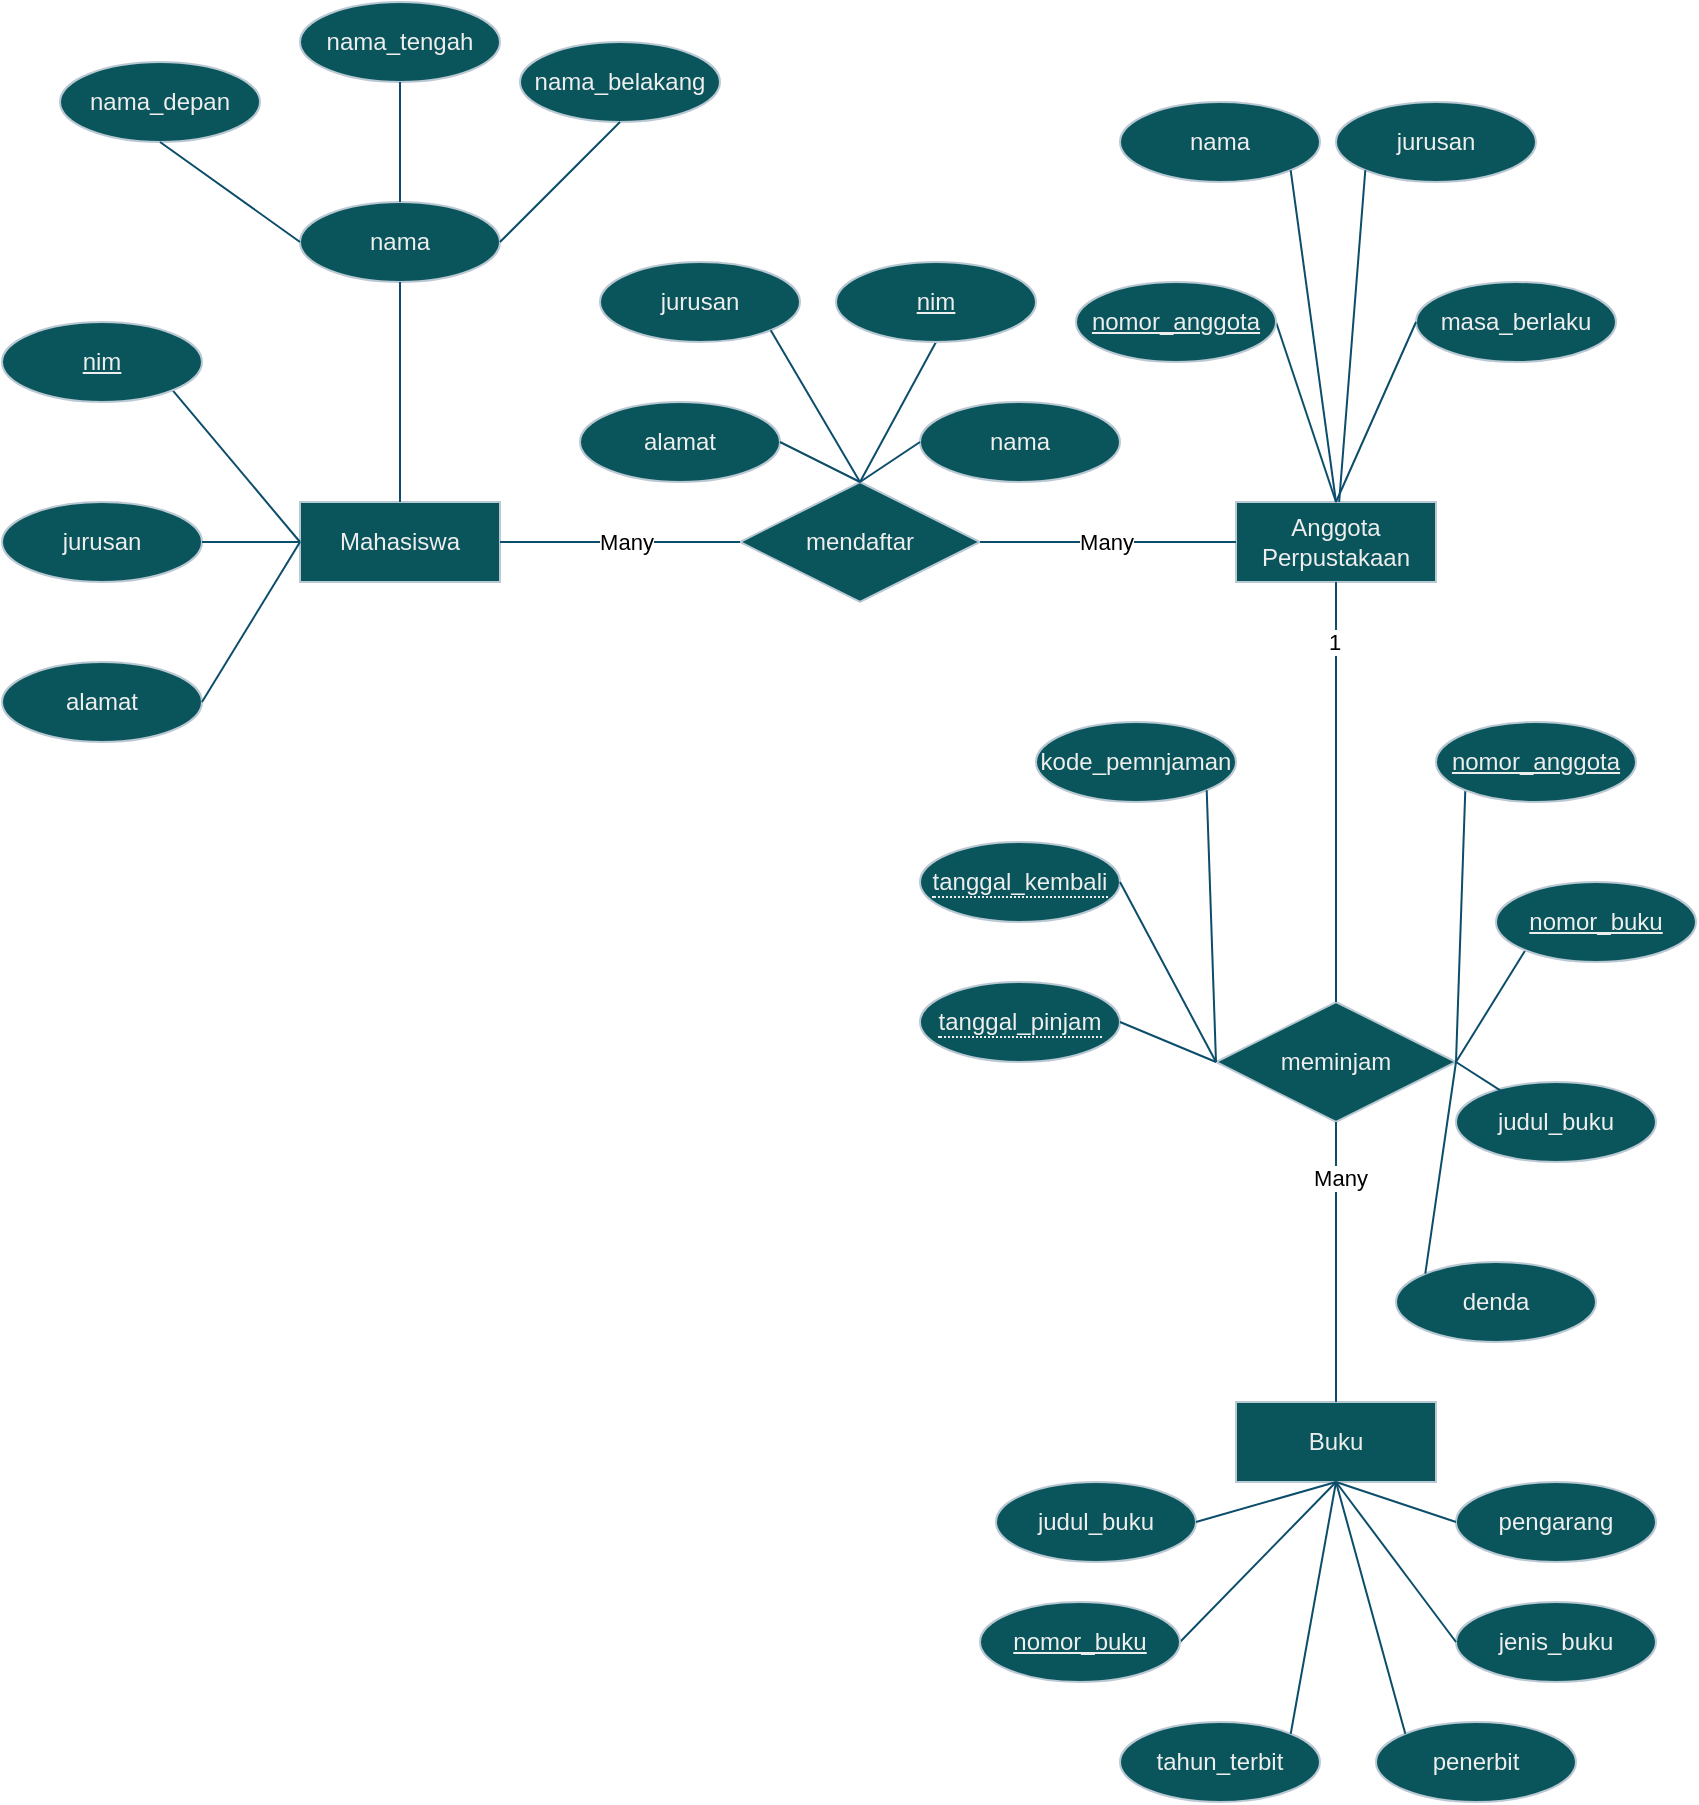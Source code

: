 <mxfile version="24.7.5">
  <diagram id="R2lEEEUBdFMjLlhIrx00" name="Page-1">
    <mxGraphModel dx="1122" dy="696" grid="1" gridSize="10" guides="1" tooltips="1" connect="1" arrows="1" fold="1" page="1" pageScale="1" pageWidth="850" pageHeight="1100" math="0" shadow="0" extFonts="Permanent Marker^https://fonts.googleapis.com/css?family=Permanent+Marker">
      <root>
        <mxCell id="0" />
        <mxCell id="1" parent="0" />
        <mxCell id="BY1yNdouGl1EeOK6XXmi-10" value="nama_depan" style="ellipse;whiteSpace=wrap;html=1;align=center;labelBackgroundColor=none;fillColor=#09555B;strokeColor=#BAC8D3;fontColor=#EEEEEE;" vertex="1" parent="1">
          <mxGeometry x="42" y="190" width="100" height="40" as="geometry" />
        </mxCell>
        <mxCell id="BY1yNdouGl1EeOK6XXmi-11" value="nama_tengah" style="ellipse;whiteSpace=wrap;html=1;align=center;labelBackgroundColor=none;fillColor=#09555B;strokeColor=#BAC8D3;fontColor=#EEEEEE;" vertex="1" parent="1">
          <mxGeometry x="162" y="160" width="100" height="40" as="geometry" />
        </mxCell>
        <mxCell id="BY1yNdouGl1EeOK6XXmi-12" value="nama_belakang" style="ellipse;whiteSpace=wrap;html=1;align=center;labelBackgroundColor=none;fillColor=#09555B;strokeColor=#BAC8D3;fontColor=#EEEEEE;" vertex="1" parent="1">
          <mxGeometry x="272" y="180" width="100" height="40" as="geometry" />
        </mxCell>
        <mxCell id="BY1yNdouGl1EeOK6XXmi-14" value="nama" style="ellipse;whiteSpace=wrap;html=1;align=center;labelBackgroundColor=none;fillColor=#09555B;strokeColor=#BAC8D3;fontColor=#EEEEEE;" vertex="1" parent="1">
          <mxGeometry x="162" y="260" width="100" height="40" as="geometry" />
        </mxCell>
        <mxCell id="BY1yNdouGl1EeOK6XXmi-15" value="Mahasiswa" style="whiteSpace=wrap;html=1;align=center;labelBackgroundColor=none;fillColor=#09555B;strokeColor=#BAC8D3;fontColor=#EEEEEE;" vertex="1" parent="1">
          <mxGeometry x="162" y="410" width="100" height="40" as="geometry" />
        </mxCell>
        <mxCell id="BY1yNdouGl1EeOK6XXmi-17" value="jurusan" style="ellipse;whiteSpace=wrap;html=1;align=center;labelBackgroundColor=none;fillColor=#09555B;strokeColor=#BAC8D3;fontColor=#EEEEEE;" vertex="1" parent="1">
          <mxGeometry x="13" y="410" width="100" height="40" as="geometry" />
        </mxCell>
        <mxCell id="BY1yNdouGl1EeOK6XXmi-18" value="alamat" style="ellipse;whiteSpace=wrap;html=1;align=center;labelBackgroundColor=none;fillColor=#09555B;strokeColor=#BAC8D3;fontColor=#EEEEEE;" vertex="1" parent="1">
          <mxGeometry x="13" y="490" width="100" height="40" as="geometry" />
        </mxCell>
        <mxCell id="BY1yNdouGl1EeOK6XXmi-19" value="" style="endArrow=none;html=1;rounded=0;exitX=0.5;exitY=0;exitDx=0;exitDy=0;entryX=0.5;entryY=1;entryDx=0;entryDy=0;labelBackgroundColor=none;strokeColor=#0B4D6A;fontColor=default;" edge="1" parent="1" source="BY1yNdouGl1EeOK6XXmi-15" target="BY1yNdouGl1EeOK6XXmi-14">
          <mxGeometry relative="1" as="geometry">
            <mxPoint x="262" y="460" as="sourcePoint" />
            <mxPoint x="422" y="460" as="targetPoint" />
          </mxGeometry>
        </mxCell>
        <mxCell id="BY1yNdouGl1EeOK6XXmi-20" value="" style="endArrow=none;html=1;rounded=0;exitX=0.5;exitY=0;exitDx=0;exitDy=0;entryX=0.5;entryY=1;entryDx=0;entryDy=0;labelBackgroundColor=none;strokeColor=#0B4D6A;fontColor=default;" edge="1" parent="1" source="BY1yNdouGl1EeOK6XXmi-14" target="BY1yNdouGl1EeOK6XXmi-11">
          <mxGeometry relative="1" as="geometry">
            <mxPoint x="262" y="460" as="sourcePoint" />
            <mxPoint x="422" y="460" as="targetPoint" />
          </mxGeometry>
        </mxCell>
        <mxCell id="BY1yNdouGl1EeOK6XXmi-21" value="" style="endArrow=none;html=1;rounded=0;exitX=1;exitY=0.5;exitDx=0;exitDy=0;entryX=0.5;entryY=1;entryDx=0;entryDy=0;labelBackgroundColor=none;strokeColor=#0B4D6A;fontColor=default;" edge="1" parent="1" source="BY1yNdouGl1EeOK6XXmi-14" target="BY1yNdouGl1EeOK6XXmi-12">
          <mxGeometry relative="1" as="geometry">
            <mxPoint x="262" y="460" as="sourcePoint" />
            <mxPoint x="382" y="240" as="targetPoint" />
          </mxGeometry>
        </mxCell>
        <mxCell id="BY1yNdouGl1EeOK6XXmi-23" value="" style="endArrow=none;html=1;rounded=0;exitX=0;exitY=0.5;exitDx=0;exitDy=0;entryX=0.5;entryY=1;entryDx=0;entryDy=0;labelBackgroundColor=none;strokeColor=#0B4D6A;fontColor=default;" edge="1" parent="1" source="BY1yNdouGl1EeOK6XXmi-14" target="BY1yNdouGl1EeOK6XXmi-10">
          <mxGeometry relative="1" as="geometry">
            <mxPoint x="262" y="460" as="sourcePoint" />
            <mxPoint x="422" y="460" as="targetPoint" />
          </mxGeometry>
        </mxCell>
        <mxCell id="BY1yNdouGl1EeOK6XXmi-24" value="" style="endArrow=none;html=1;rounded=0;exitX=0;exitY=0.5;exitDx=0;exitDy=0;entryX=1;entryY=1;entryDx=0;entryDy=0;labelBackgroundColor=none;strokeColor=#0B4D6A;fontColor=default;" edge="1" parent="1" source="BY1yNdouGl1EeOK6XXmi-15" target="BY1yNdouGl1EeOK6XXmi-88">
          <mxGeometry relative="1" as="geometry">
            <mxPoint x="262" y="460" as="sourcePoint" />
            <mxPoint x="113" y="350" as="targetPoint" />
          </mxGeometry>
        </mxCell>
        <mxCell id="BY1yNdouGl1EeOK6XXmi-25" value="" style="endArrow=none;html=1;rounded=0;exitX=1;exitY=0.5;exitDx=0;exitDy=0;entryX=0;entryY=0.5;entryDx=0;entryDy=0;labelBackgroundColor=none;strokeColor=#0B4D6A;fontColor=default;" edge="1" parent="1" source="BY1yNdouGl1EeOK6XXmi-17" target="BY1yNdouGl1EeOK6XXmi-15">
          <mxGeometry relative="1" as="geometry">
            <mxPoint x="262" y="500" as="sourcePoint" />
            <mxPoint x="182" y="500" as="targetPoint" />
          </mxGeometry>
        </mxCell>
        <mxCell id="BY1yNdouGl1EeOK6XXmi-26" value="" style="endArrow=none;html=1;rounded=0;exitX=1;exitY=0.5;exitDx=0;exitDy=0;entryX=0;entryY=0.5;entryDx=0;entryDy=0;labelBackgroundColor=none;strokeColor=#0B4D6A;fontColor=default;" edge="1" parent="1" source="BY1yNdouGl1EeOK6XXmi-18" target="BY1yNdouGl1EeOK6XXmi-15">
          <mxGeometry relative="1" as="geometry">
            <mxPoint x="262" y="460" as="sourcePoint" />
            <mxPoint x="422" y="460" as="targetPoint" />
          </mxGeometry>
        </mxCell>
        <mxCell id="BY1yNdouGl1EeOK6XXmi-27" value="mendaftar" style="shape=rhombus;perimeter=rhombusPerimeter;whiteSpace=wrap;html=1;align=center;labelBackgroundColor=none;fillColor=#09555B;strokeColor=#BAC8D3;fontColor=#EEEEEE;" vertex="1" parent="1">
          <mxGeometry x="382" y="400" width="120" height="60" as="geometry" />
        </mxCell>
        <mxCell id="BY1yNdouGl1EeOK6XXmi-28" value="" style="endArrow=none;html=1;rounded=0;exitX=1;exitY=0.5;exitDx=0;exitDy=0;entryX=0;entryY=0.5;entryDx=0;entryDy=0;labelBackgroundColor=none;strokeColor=#0B4D6A;fontColor=default;" edge="1" parent="1" source="BY1yNdouGl1EeOK6XXmi-15" target="BY1yNdouGl1EeOK6XXmi-27">
          <mxGeometry relative="1" as="geometry">
            <mxPoint x="262" y="460" as="sourcePoint" />
            <mxPoint x="422" y="460" as="targetPoint" />
          </mxGeometry>
        </mxCell>
        <mxCell id="BY1yNdouGl1EeOK6XXmi-95" value="&lt;font color=&quot;#000000&quot;&gt;Many&lt;/font&gt;" style="edgeLabel;html=1;align=center;verticalAlign=middle;resizable=0;points=[];strokeColor=#BAC8D3;fontFamily=Helvetica;fontSize=11;fontColor=#EEEEEE;labelBackgroundColor=default;fillColor=#09555B;gradientColor=none;" vertex="1" connectable="0" parent="BY1yNdouGl1EeOK6XXmi-28">
          <mxGeometry x="0.051" relative="1" as="geometry">
            <mxPoint as="offset" />
          </mxGeometry>
        </mxCell>
        <mxCell id="BY1yNdouGl1EeOK6XXmi-29" value="alamat" style="ellipse;whiteSpace=wrap;html=1;align=center;labelBackgroundColor=none;fillColor=#09555B;strokeColor=#BAC8D3;fontColor=#EEEEEE;" vertex="1" parent="1">
          <mxGeometry x="302" y="360" width="100" height="40" as="geometry" />
        </mxCell>
        <mxCell id="BY1yNdouGl1EeOK6XXmi-30" value="jurusan" style="ellipse;whiteSpace=wrap;html=1;align=center;labelBackgroundColor=none;fillColor=#09555B;strokeColor=#BAC8D3;fontColor=#EEEEEE;" vertex="1" parent="1">
          <mxGeometry x="312" y="290" width="100" height="40" as="geometry" />
        </mxCell>
        <mxCell id="BY1yNdouGl1EeOK6XXmi-32" value="nama" style="ellipse;whiteSpace=wrap;html=1;align=center;labelBackgroundColor=none;fillColor=#09555B;strokeColor=#BAC8D3;fontColor=#EEEEEE;" vertex="1" parent="1">
          <mxGeometry x="472" y="360" width="100" height="40" as="geometry" />
        </mxCell>
        <mxCell id="BY1yNdouGl1EeOK6XXmi-34" value="Anggota&lt;div&gt;Perpustakaan&lt;/div&gt;" style="whiteSpace=wrap;html=1;align=center;labelBackgroundColor=none;fillColor=#09555B;strokeColor=#BAC8D3;fontColor=#EEEEEE;" vertex="1" parent="1">
          <mxGeometry x="630" y="410" width="100" height="40" as="geometry" />
        </mxCell>
        <mxCell id="BY1yNdouGl1EeOK6XXmi-36" value="" style="endArrow=none;html=1;rounded=0;exitX=0.5;exitY=0;exitDx=0;exitDy=0;labelBackgroundColor=none;strokeColor=#0B4D6A;fontColor=default;entryX=0.5;entryY=1;entryDx=0;entryDy=0;" edge="1" parent="1" source="BY1yNdouGl1EeOK6XXmi-27" target="BY1yNdouGl1EeOK6XXmi-87">
          <mxGeometry relative="1" as="geometry">
            <mxPoint x="362" y="440" as="sourcePoint" />
            <mxPoint x="470" y="320" as="targetPoint" />
          </mxGeometry>
        </mxCell>
        <mxCell id="BY1yNdouGl1EeOK6XXmi-37" value="" style="endArrow=none;html=1;rounded=0;exitX=0.5;exitY=0;exitDx=0;exitDy=0;entryX=1;entryY=1;entryDx=0;entryDy=0;labelBackgroundColor=none;strokeColor=#0B4D6A;fontColor=default;" edge="1" parent="1" source="BY1yNdouGl1EeOK6XXmi-27" target="BY1yNdouGl1EeOK6XXmi-30">
          <mxGeometry relative="1" as="geometry">
            <mxPoint x="362" y="440" as="sourcePoint" />
            <mxPoint x="522" y="440" as="targetPoint" />
          </mxGeometry>
        </mxCell>
        <mxCell id="BY1yNdouGl1EeOK6XXmi-38" value="" style="endArrow=none;html=1;rounded=0;exitX=0.5;exitY=0;exitDx=0;exitDy=0;entryX=0;entryY=0.5;entryDx=0;entryDy=0;labelBackgroundColor=none;strokeColor=#0B4D6A;fontColor=default;" edge="1" parent="1" source="BY1yNdouGl1EeOK6XXmi-27" target="BY1yNdouGl1EeOK6XXmi-32">
          <mxGeometry relative="1" as="geometry">
            <mxPoint x="362" y="440" as="sourcePoint" />
            <mxPoint x="522" y="440" as="targetPoint" />
          </mxGeometry>
        </mxCell>
        <mxCell id="BY1yNdouGl1EeOK6XXmi-40" value="" style="endArrow=none;html=1;rounded=0;exitX=1;exitY=0.5;exitDx=0;exitDy=0;entryX=0.5;entryY=0;entryDx=0;entryDy=0;labelBackgroundColor=none;strokeColor=#0B4D6A;fontColor=default;" edge="1" parent="1" source="BY1yNdouGl1EeOK6XXmi-29" target="BY1yNdouGl1EeOK6XXmi-27">
          <mxGeometry relative="1" as="geometry">
            <mxPoint x="362" y="440" as="sourcePoint" />
            <mxPoint x="522" y="440" as="targetPoint" />
          </mxGeometry>
        </mxCell>
        <mxCell id="BY1yNdouGl1EeOK6XXmi-41" value="nama" style="ellipse;whiteSpace=wrap;html=1;align=center;labelBackgroundColor=none;fillColor=#09555B;strokeColor=#BAC8D3;fontColor=#EEEEEE;" vertex="1" parent="1">
          <mxGeometry x="572" y="210" width="100" height="40" as="geometry" />
        </mxCell>
        <mxCell id="BY1yNdouGl1EeOK6XXmi-42" value="jurusan" style="ellipse;whiteSpace=wrap;html=1;align=center;labelBackgroundColor=none;fillColor=#09555B;strokeColor=#BAC8D3;fontColor=#EEEEEE;" vertex="1" parent="1">
          <mxGeometry x="680" y="210" width="100" height="40" as="geometry" />
        </mxCell>
        <mxCell id="BY1yNdouGl1EeOK6XXmi-43" value="masa_berlaku" style="ellipse;whiteSpace=wrap;html=1;align=center;labelBackgroundColor=none;fillColor=#09555B;strokeColor=#BAC8D3;fontColor=#EEEEEE;" vertex="1" parent="1">
          <mxGeometry x="720" y="300" width="100" height="40" as="geometry" />
        </mxCell>
        <mxCell id="BY1yNdouGl1EeOK6XXmi-45" value="" style="endArrow=none;html=1;rounded=0;exitX=0.5;exitY=0;exitDx=0;exitDy=0;entryX=1;entryY=0.5;entryDx=0;entryDy=0;labelBackgroundColor=none;strokeColor=#0B4D6A;fontColor=default;" edge="1" parent="1" source="BY1yNdouGl1EeOK6XXmi-34" target="BY1yNdouGl1EeOK6XXmi-84">
          <mxGeometry relative="1" as="geometry">
            <mxPoint x="370" y="440" as="sourcePoint" />
            <mxPoint x="650" y="320" as="targetPoint" />
          </mxGeometry>
        </mxCell>
        <mxCell id="BY1yNdouGl1EeOK6XXmi-46" value="" style="endArrow=none;html=1;rounded=0;exitX=0.5;exitY=0;exitDx=0;exitDy=0;entryX=0;entryY=0.5;entryDx=0;entryDy=0;labelBackgroundColor=none;strokeColor=#0B4D6A;fontColor=default;" edge="1" parent="1" source="BY1yNdouGl1EeOK6XXmi-34" target="BY1yNdouGl1EeOK6XXmi-43">
          <mxGeometry relative="1" as="geometry">
            <mxPoint x="720" y="420" as="sourcePoint" />
            <mxPoint x="690" y="370" as="targetPoint" />
          </mxGeometry>
        </mxCell>
        <mxCell id="BY1yNdouGl1EeOK6XXmi-47" value="" style="endArrow=none;html=1;rounded=0;entryX=0;entryY=1;entryDx=0;entryDy=0;labelBackgroundColor=none;strokeColor=#0B4D6A;fontColor=default;" edge="1" parent="1" source="BY1yNdouGl1EeOK6XXmi-34" target="BY1yNdouGl1EeOK6XXmi-42">
          <mxGeometry relative="1" as="geometry">
            <mxPoint x="370" y="440" as="sourcePoint" />
            <mxPoint x="530" y="440" as="targetPoint" />
          </mxGeometry>
        </mxCell>
        <mxCell id="BY1yNdouGl1EeOK6XXmi-48" value="" style="endArrow=none;html=1;rounded=0;exitX=1;exitY=1;exitDx=0;exitDy=0;entryX=0.5;entryY=0;entryDx=0;entryDy=0;labelBackgroundColor=none;strokeColor=#0B4D6A;fontColor=default;" edge="1" parent="1" source="BY1yNdouGl1EeOK6XXmi-41" target="BY1yNdouGl1EeOK6XXmi-34">
          <mxGeometry relative="1" as="geometry">
            <mxPoint x="370" y="440" as="sourcePoint" />
            <mxPoint x="530" y="440" as="targetPoint" />
          </mxGeometry>
        </mxCell>
        <mxCell id="BY1yNdouGl1EeOK6XXmi-50" value="" style="endArrow=none;html=1;rounded=0;exitX=1;exitY=0.5;exitDx=0;exitDy=0;entryX=0;entryY=0.5;entryDx=0;entryDy=0;labelBackgroundColor=none;strokeColor=#0B4D6A;fontColor=default;" edge="1" parent="1" source="BY1yNdouGl1EeOK6XXmi-27" target="BY1yNdouGl1EeOK6XXmi-34">
          <mxGeometry relative="1" as="geometry">
            <mxPoint x="370" y="580" as="sourcePoint" />
            <mxPoint x="530" y="580" as="targetPoint" />
          </mxGeometry>
        </mxCell>
        <mxCell id="BY1yNdouGl1EeOK6XXmi-96" value="&lt;font color=&quot;#000000&quot;&gt;Many&lt;/font&gt;" style="edgeLabel;html=1;align=center;verticalAlign=middle;resizable=0;points=[];strokeColor=#BAC8D3;fontFamily=Helvetica;fontSize=11;fontColor=#EEEEEE;labelBackgroundColor=default;fillColor=#09555B;gradientColor=none;" vertex="1" connectable="0" parent="BY1yNdouGl1EeOK6XXmi-50">
          <mxGeometry x="-0.015" relative="1" as="geometry">
            <mxPoint as="offset" />
          </mxGeometry>
        </mxCell>
        <mxCell id="BY1yNdouGl1EeOK6XXmi-51" value="meminjam" style="shape=rhombus;perimeter=rhombusPerimeter;whiteSpace=wrap;html=1;align=center;labelBackgroundColor=none;fillColor=#09555B;strokeColor=#BAC8D3;fontColor=#EEEEEE;" vertex="1" parent="1">
          <mxGeometry x="620" y="660" width="120" height="60" as="geometry" />
        </mxCell>
        <mxCell id="BY1yNdouGl1EeOK6XXmi-52" value="" style="endArrow=none;html=1;rounded=0;exitX=0.5;exitY=1;exitDx=0;exitDy=0;labelBackgroundColor=none;strokeColor=#0B4D6A;fontColor=default;" edge="1" parent="1" source="BY1yNdouGl1EeOK6XXmi-34" target="BY1yNdouGl1EeOK6XXmi-51">
          <mxGeometry relative="1" as="geometry">
            <mxPoint x="370" y="720" as="sourcePoint" />
            <mxPoint x="530" y="720" as="targetPoint" />
          </mxGeometry>
        </mxCell>
        <mxCell id="BY1yNdouGl1EeOK6XXmi-94" value="&lt;font color=&quot;#000000&quot;&gt;1&lt;/font&gt;" style="edgeLabel;html=1;align=center;verticalAlign=middle;resizable=0;points=[];strokeColor=#BAC8D3;fontFamily=Helvetica;fontSize=11;fontColor=#EEEEEE;labelBackgroundColor=default;fillColor=#09555B;gradientColor=none;" vertex="1" connectable="0" parent="BY1yNdouGl1EeOK6XXmi-52">
          <mxGeometry x="-0.721" y="2" relative="1" as="geometry">
            <mxPoint x="-3" as="offset" />
          </mxGeometry>
        </mxCell>
        <mxCell id="BY1yNdouGl1EeOK6XXmi-53" value="Buku" style="whiteSpace=wrap;html=1;align=center;labelBackgroundColor=none;fillColor=#09555B;strokeColor=#BAC8D3;fontColor=#EEEEEE;" vertex="1" parent="1">
          <mxGeometry x="630" y="860" width="100" height="40" as="geometry" />
        </mxCell>
        <mxCell id="BY1yNdouGl1EeOK6XXmi-54" value="" style="endArrow=none;html=1;rounded=0;entryX=0.5;entryY=1;entryDx=0;entryDy=0;exitX=0.5;exitY=0;exitDx=0;exitDy=0;labelBackgroundColor=none;strokeColor=#0B4D6A;fontColor=default;" edge="1" parent="1" source="BY1yNdouGl1EeOK6XXmi-53" target="BY1yNdouGl1EeOK6XXmi-51">
          <mxGeometry relative="1" as="geometry">
            <mxPoint x="370" y="720" as="sourcePoint" />
            <mxPoint x="530" y="720" as="targetPoint" />
          </mxGeometry>
        </mxCell>
        <mxCell id="BY1yNdouGl1EeOK6XXmi-92" value="Many" style="edgeLabel;html=1;align=center;verticalAlign=middle;resizable=0;points=[];strokeColor=#BAC8D3;fontFamily=Helvetica;fontSize=11;fontColor=#000000;labelBackgroundColor=#FFFFFF;fillColor=#09555B;gradientColor=none;textShadow=0;" vertex="1" connectable="0" parent="BY1yNdouGl1EeOK6XXmi-54">
          <mxGeometry x="0.607" y="-2" relative="1" as="geometry">
            <mxPoint as="offset" />
          </mxGeometry>
        </mxCell>
        <mxCell id="BY1yNdouGl1EeOK6XXmi-55" value="kode_pemnjaman" style="ellipse;whiteSpace=wrap;html=1;align=center;labelBackgroundColor=none;fillColor=#09555B;strokeColor=#BAC8D3;fontColor=#EEEEEE;" vertex="1" parent="1">
          <mxGeometry x="530" y="520" width="100" height="40" as="geometry" />
        </mxCell>
        <mxCell id="BY1yNdouGl1EeOK6XXmi-56" value="&lt;span style=&quot;border-bottom: 1px dotted&quot;&gt;tanggal_kembali&lt;/span&gt;" style="ellipse;whiteSpace=wrap;html=1;align=center;labelBackgroundColor=none;fillColor=#09555B;strokeColor=#BAC8D3;fontColor=#EEEEEE;" vertex="1" parent="1">
          <mxGeometry x="472" y="580" width="100" height="40" as="geometry" />
        </mxCell>
        <mxCell id="BY1yNdouGl1EeOK6XXmi-57" value="&lt;span style=&quot;border-bottom: 1px dotted&quot;&gt;tanggal_pinjam&lt;/span&gt;" style="ellipse;whiteSpace=wrap;html=1;align=center;labelBackgroundColor=none;fillColor=#09555B;strokeColor=#BAC8D3;fontColor=#EEEEEE;" vertex="1" parent="1">
          <mxGeometry x="472" y="650" width="100" height="40" as="geometry" />
        </mxCell>
        <mxCell id="BY1yNdouGl1EeOK6XXmi-58" value="" style="endArrow=none;html=1;rounded=0;exitX=0;exitY=0.5;exitDx=0;exitDy=0;entryX=1;entryY=1;entryDx=0;entryDy=0;labelBackgroundColor=none;strokeColor=#0B4D6A;fontColor=default;" edge="1" parent="1" source="BY1yNdouGl1EeOK6XXmi-51" target="BY1yNdouGl1EeOK6XXmi-55">
          <mxGeometry relative="1" as="geometry">
            <mxPoint x="370" y="580" as="sourcePoint" />
            <mxPoint x="530" y="580" as="targetPoint" />
          </mxGeometry>
        </mxCell>
        <mxCell id="BY1yNdouGl1EeOK6XXmi-59" value="" style="endArrow=none;html=1;rounded=0;exitX=0;exitY=0.5;exitDx=0;exitDy=0;entryX=1;entryY=0.5;entryDx=0;entryDy=0;labelBackgroundColor=none;strokeColor=#0B4D6A;fontColor=default;" edge="1" parent="1" source="BY1yNdouGl1EeOK6XXmi-51" target="BY1yNdouGl1EeOK6XXmi-56">
          <mxGeometry relative="1" as="geometry">
            <mxPoint x="370" y="580" as="sourcePoint" />
            <mxPoint x="530" y="580" as="targetPoint" />
          </mxGeometry>
        </mxCell>
        <mxCell id="BY1yNdouGl1EeOK6XXmi-60" value="" style="endArrow=none;html=1;rounded=0;exitX=0;exitY=0.5;exitDx=0;exitDy=0;entryX=1;entryY=0.5;entryDx=0;entryDy=0;labelBackgroundColor=none;strokeColor=#0B4D6A;fontColor=default;" edge="1" parent="1" source="BY1yNdouGl1EeOK6XXmi-51" target="BY1yNdouGl1EeOK6XXmi-57">
          <mxGeometry relative="1" as="geometry">
            <mxPoint x="370" y="580" as="sourcePoint" />
            <mxPoint x="530" y="580" as="targetPoint" />
          </mxGeometry>
        </mxCell>
        <mxCell id="BY1yNdouGl1EeOK6XXmi-63" value="judul_buku" style="ellipse;whiteSpace=wrap;html=1;align=center;labelBackgroundColor=none;fillColor=#09555B;strokeColor=#BAC8D3;fontColor=#EEEEEE;" vertex="1" parent="1">
          <mxGeometry x="740" y="700" width="100" height="40" as="geometry" />
        </mxCell>
        <mxCell id="BY1yNdouGl1EeOK6XXmi-64" value="denda" style="ellipse;whiteSpace=wrap;html=1;align=center;labelBackgroundColor=none;fillColor=#09555B;strokeColor=#BAC8D3;fontColor=#EEEEEE;" vertex="1" parent="1">
          <mxGeometry x="710" y="790" width="100" height="40" as="geometry" />
        </mxCell>
        <mxCell id="BY1yNdouGl1EeOK6XXmi-65" value="" style="endArrow=none;html=1;rounded=0;exitX=0;exitY=1;exitDx=0;exitDy=0;entryX=1;entryY=0.5;entryDx=0;entryDy=0;labelBackgroundColor=none;strokeColor=#0B4D6A;fontColor=default;" edge="1" parent="1" source="BY1yNdouGl1EeOK6XXmi-81" target="BY1yNdouGl1EeOK6XXmi-51">
          <mxGeometry relative="1" as="geometry">
            <mxPoint x="724.854" y="554.226" as="sourcePoint" />
            <mxPoint x="530" y="720" as="targetPoint" />
          </mxGeometry>
        </mxCell>
        <mxCell id="BY1yNdouGl1EeOK6XXmi-66" value="" style="endArrow=none;html=1;rounded=0;entryX=1;entryY=0.5;entryDx=0;entryDy=0;labelBackgroundColor=none;strokeColor=#0B4D6A;fontColor=default;exitX=0;exitY=1;exitDx=0;exitDy=0;" edge="1" parent="1" source="BY1yNdouGl1EeOK6XXmi-83" target="BY1yNdouGl1EeOK6XXmi-51">
          <mxGeometry relative="1" as="geometry">
            <mxPoint x="780" y="660" as="sourcePoint" />
            <mxPoint x="530" y="720" as="targetPoint" />
          </mxGeometry>
        </mxCell>
        <mxCell id="BY1yNdouGl1EeOK6XXmi-67" value="" style="endArrow=none;html=1;rounded=0;exitX=0.241;exitY=0.136;exitDx=0;exitDy=0;exitPerimeter=0;entryX=1;entryY=0.5;entryDx=0;entryDy=0;labelBackgroundColor=none;strokeColor=#0B4D6A;fontColor=default;" edge="1" parent="1" source="BY1yNdouGl1EeOK6XXmi-63" target="BY1yNdouGl1EeOK6XXmi-51">
          <mxGeometry relative="1" as="geometry">
            <mxPoint x="370" y="720" as="sourcePoint" />
            <mxPoint x="530" y="720" as="targetPoint" />
          </mxGeometry>
        </mxCell>
        <mxCell id="BY1yNdouGl1EeOK6XXmi-68" value="" style="endArrow=none;html=1;rounded=0;entryX=0;entryY=0;entryDx=0;entryDy=0;exitX=1;exitY=0.5;exitDx=0;exitDy=0;labelBackgroundColor=none;strokeColor=#0B4D6A;fontColor=default;" edge="1" parent="1" source="BY1yNdouGl1EeOK6XXmi-51" target="BY1yNdouGl1EeOK6XXmi-64">
          <mxGeometry relative="1" as="geometry">
            <mxPoint x="370" y="720" as="sourcePoint" />
            <mxPoint x="530" y="720" as="targetPoint" />
          </mxGeometry>
        </mxCell>
        <mxCell id="BY1yNdouGl1EeOK6XXmi-69" value="judul_buku" style="ellipse;whiteSpace=wrap;html=1;align=center;labelBackgroundColor=none;fillColor=#09555B;strokeColor=#BAC8D3;fontColor=#EEEEEE;" vertex="1" parent="1">
          <mxGeometry x="510" y="900" width="100" height="40" as="geometry" />
        </mxCell>
        <mxCell id="BY1yNdouGl1EeOK6XXmi-71" value="tahun_terbit" style="ellipse;whiteSpace=wrap;html=1;align=center;labelBackgroundColor=none;fillColor=#09555B;strokeColor=#BAC8D3;fontColor=#EEEEEE;" vertex="1" parent="1">
          <mxGeometry x="572" y="1020" width="100" height="40" as="geometry" />
        </mxCell>
        <mxCell id="BY1yNdouGl1EeOK6XXmi-72" value="pengarang" style="ellipse;whiteSpace=wrap;html=1;align=center;labelBackgroundColor=none;fillColor=#09555B;strokeColor=#BAC8D3;fontColor=#EEEEEE;" vertex="1" parent="1">
          <mxGeometry x="740" y="900" width="100" height="40" as="geometry" />
        </mxCell>
        <mxCell id="BY1yNdouGl1EeOK6XXmi-73" value="jenis_buku" style="ellipse;whiteSpace=wrap;html=1;align=center;labelBackgroundColor=none;fillColor=#09555B;strokeColor=#BAC8D3;fontColor=#EEEEEE;" vertex="1" parent="1">
          <mxGeometry x="740" y="960" width="100" height="40" as="geometry" />
        </mxCell>
        <mxCell id="BY1yNdouGl1EeOK6XXmi-74" value="penerbit" style="ellipse;whiteSpace=wrap;html=1;align=center;labelBackgroundColor=none;fillColor=#09555B;strokeColor=#BAC8D3;fontColor=#EEEEEE;" vertex="1" parent="1">
          <mxGeometry x="700" y="1020" width="100" height="40" as="geometry" />
        </mxCell>
        <mxCell id="BY1yNdouGl1EeOK6XXmi-75" value="" style="endArrow=none;html=1;rounded=0;entryX=0.5;entryY=1;entryDx=0;entryDy=0;exitX=1;exitY=0.5;exitDx=0;exitDy=0;labelBackgroundColor=none;strokeColor=#0B4D6A;fontColor=default;" edge="1" parent="1" source="BY1yNdouGl1EeOK6XXmi-69" target="BY1yNdouGl1EeOK6XXmi-53">
          <mxGeometry relative="1" as="geometry">
            <mxPoint x="370" y="870" as="sourcePoint" />
            <mxPoint x="530" y="870" as="targetPoint" />
          </mxGeometry>
        </mxCell>
        <mxCell id="BY1yNdouGl1EeOK6XXmi-76" value="" style="endArrow=none;html=1;rounded=0;entryX=0.5;entryY=1;entryDx=0;entryDy=0;exitX=1;exitY=0.5;exitDx=0;exitDy=0;labelBackgroundColor=none;strokeColor=#0B4D6A;fontColor=default;" edge="1" parent="1" source="BY1yNdouGl1EeOK6XXmi-89" target="BY1yNdouGl1EeOK6XXmi-53">
          <mxGeometry relative="1" as="geometry">
            <mxPoint x="620.0" y="980" as="sourcePoint" />
            <mxPoint x="530" y="870" as="targetPoint" />
          </mxGeometry>
        </mxCell>
        <mxCell id="BY1yNdouGl1EeOK6XXmi-77" value="" style="endArrow=none;html=1;rounded=0;entryX=0.5;entryY=1;entryDx=0;entryDy=0;exitX=1;exitY=0;exitDx=0;exitDy=0;labelBackgroundColor=none;strokeColor=#0B4D6A;fontColor=default;" edge="1" parent="1" source="BY1yNdouGl1EeOK6XXmi-71" target="BY1yNdouGl1EeOK6XXmi-53">
          <mxGeometry relative="1" as="geometry">
            <mxPoint x="370" y="870" as="sourcePoint" />
            <mxPoint x="530" y="870" as="targetPoint" />
          </mxGeometry>
        </mxCell>
        <mxCell id="BY1yNdouGl1EeOK6XXmi-78" value="" style="endArrow=none;html=1;rounded=0;entryX=0.5;entryY=1;entryDx=0;entryDy=0;exitX=0;exitY=0;exitDx=0;exitDy=0;labelBackgroundColor=none;strokeColor=#0B4D6A;fontColor=default;" edge="1" parent="1" source="BY1yNdouGl1EeOK6XXmi-74" target="BY1yNdouGl1EeOK6XXmi-53">
          <mxGeometry relative="1" as="geometry">
            <mxPoint x="720" y="990" as="sourcePoint" />
            <mxPoint x="530" y="870" as="targetPoint" />
          </mxGeometry>
        </mxCell>
        <mxCell id="BY1yNdouGl1EeOK6XXmi-79" value="" style="endArrow=none;html=1;rounded=0;entryX=0.5;entryY=1;entryDx=0;entryDy=0;exitX=0;exitY=0.5;exitDx=0;exitDy=0;labelBackgroundColor=none;strokeColor=#0B4D6A;fontColor=default;" edge="1" parent="1" source="BY1yNdouGl1EeOK6XXmi-73" target="BY1yNdouGl1EeOK6XXmi-53">
          <mxGeometry relative="1" as="geometry">
            <mxPoint x="370" y="870" as="sourcePoint" />
            <mxPoint x="530" y="870" as="targetPoint" />
          </mxGeometry>
        </mxCell>
        <mxCell id="BY1yNdouGl1EeOK6XXmi-80" value="" style="endArrow=none;html=1;rounded=0;exitX=0.5;exitY=1;exitDx=0;exitDy=0;entryX=0;entryY=0.5;entryDx=0;entryDy=0;labelBackgroundColor=none;strokeColor=#0B4D6A;fontColor=default;" edge="1" parent="1" source="BY1yNdouGl1EeOK6XXmi-53" target="BY1yNdouGl1EeOK6XXmi-72">
          <mxGeometry relative="1" as="geometry">
            <mxPoint x="370" y="870" as="sourcePoint" />
            <mxPoint x="530" y="870" as="targetPoint" />
          </mxGeometry>
        </mxCell>
        <mxCell id="BY1yNdouGl1EeOK6XXmi-81" value="nomor_anggota" style="ellipse;whiteSpace=wrap;html=1;align=center;fontStyle=4;strokeColor=#BAC8D3;fontColor=#EEEEEE;fillColor=#09555B;" vertex="1" parent="1">
          <mxGeometry x="730" y="520" width="100" height="40" as="geometry" />
        </mxCell>
        <mxCell id="BY1yNdouGl1EeOK6XXmi-83" value="nomor_buku" style="ellipse;whiteSpace=wrap;html=1;align=center;fontStyle=4;strokeColor=#BAC8D3;fontColor=#EEEEEE;fillColor=#09555B;" vertex="1" parent="1">
          <mxGeometry x="760" y="600" width="100" height="40" as="geometry" />
        </mxCell>
        <mxCell id="BY1yNdouGl1EeOK6XXmi-84" value="nomor_anggota" style="ellipse;whiteSpace=wrap;html=1;align=center;fontStyle=4;strokeColor=#BAC8D3;fontColor=#EEEEEE;fillColor=#09555B;" vertex="1" parent="1">
          <mxGeometry x="550" y="300" width="100" height="40" as="geometry" />
        </mxCell>
        <mxCell id="BY1yNdouGl1EeOK6XXmi-87" value="nim" style="ellipse;whiteSpace=wrap;html=1;align=center;fontStyle=4;strokeColor=#BAC8D3;fontColor=#EEEEEE;fillColor=#09555B;" vertex="1" parent="1">
          <mxGeometry x="430" y="290" width="100" height="40" as="geometry" />
        </mxCell>
        <mxCell id="BY1yNdouGl1EeOK6XXmi-88" value="nim" style="ellipse;whiteSpace=wrap;html=1;align=center;fontStyle=4;strokeColor=#BAC8D3;fontColor=#EEEEEE;fillColor=#09555B;" vertex="1" parent="1">
          <mxGeometry x="13" y="320" width="100" height="40" as="geometry" />
        </mxCell>
        <mxCell id="BY1yNdouGl1EeOK6XXmi-89" value="nomor_buku" style="ellipse;whiteSpace=wrap;html=1;align=center;fontStyle=4;strokeColor=#BAC8D3;fontColor=#EEEEEE;fillColor=#09555B;" vertex="1" parent="1">
          <mxGeometry x="502" y="960" width="100" height="40" as="geometry" />
        </mxCell>
      </root>
    </mxGraphModel>
  </diagram>
</mxfile>
